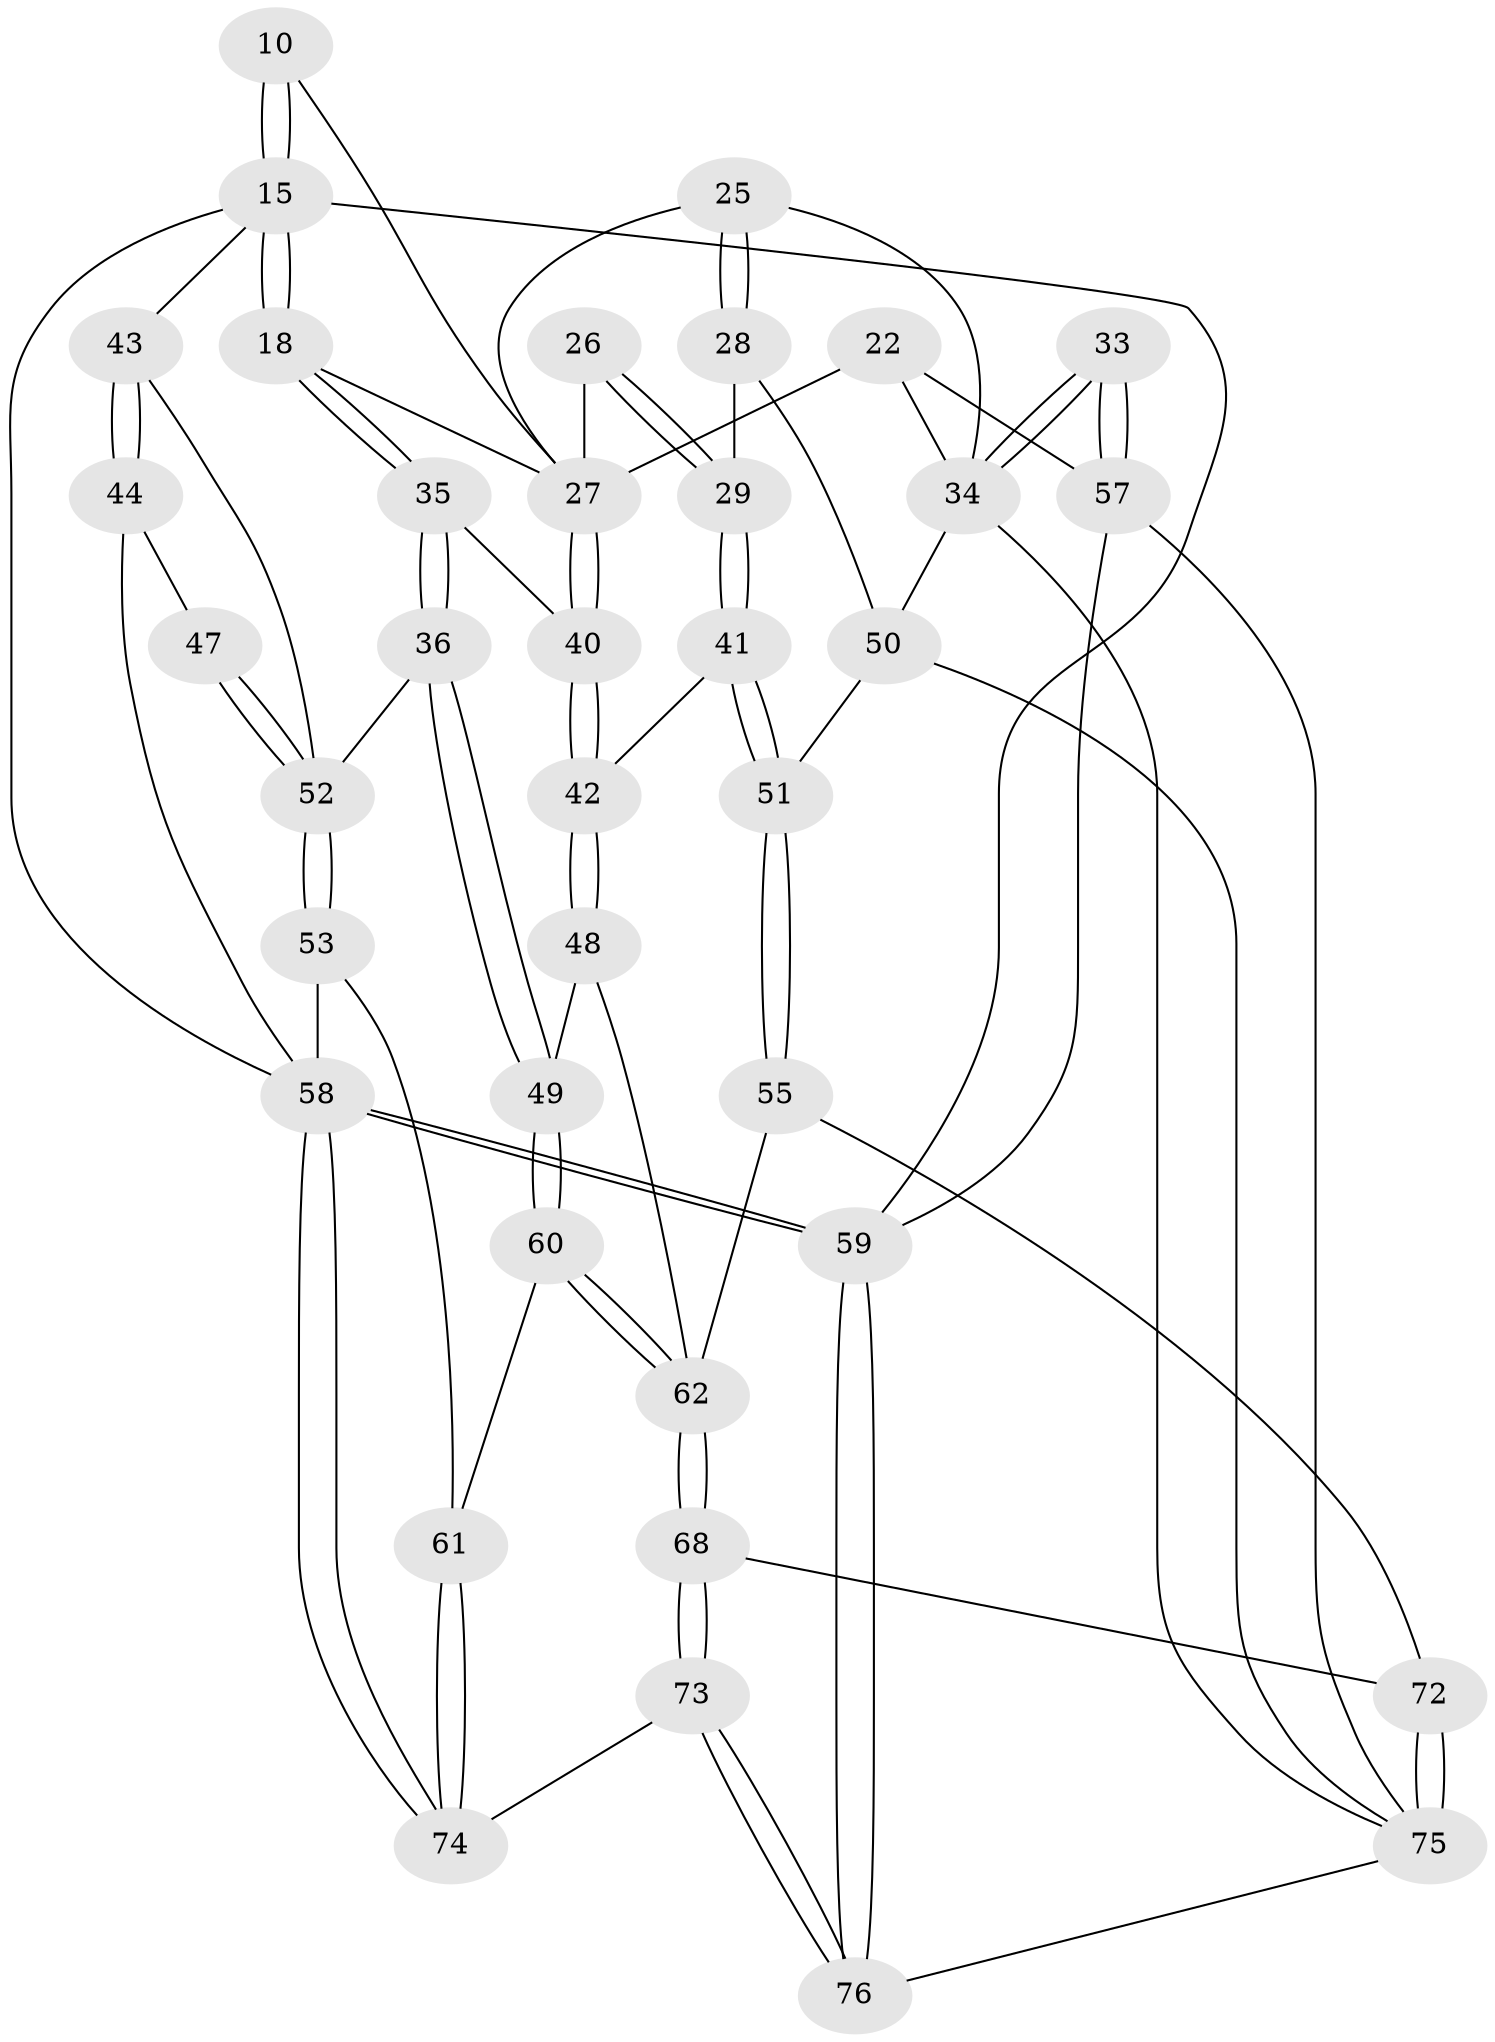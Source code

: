 // original degree distribution, {3: 0.02631578947368421, 6: 0.18421052631578946, 5: 0.5789473684210527, 4: 0.21052631578947367}
// Generated by graph-tools (version 1.1) at 2025/02/03/09/25 05:02:10]
// undirected, 38 vertices, 91 edges
graph export_dot {
graph [start="1"]
  node [color=gray90,style=filled];
  10 [pos="+0.24176245667292548+0.08942980361133646",super="+9"];
  15 [pos="+0.19564268469928592+0.2582382586701364",super="+13+11"];
  18 [pos="+0.2602276137081936+0.27623401421720595"];
  22 [pos="+1+0.1179627746130873",super="+7+21"];
  25 [pos="+0.7823853731903018+0.23374603434982036"];
  26 [pos="+0.546816979334956+0.3698055085379784"];
  27 [pos="+0.5192942753483416+0.3716801267386145",super="+20+19"];
  28 [pos="+0.6714681505357578+0.4727398527298255"];
  29 [pos="+0.6350131747820963+0.45592236159400334"];
  33 [pos="+1+0.6247831666352891"];
  34 [pos="+0.8545437935666049+0.5780204720320544",super="+31+30"];
  35 [pos="+0.2803912606022999+0.49732569829151635"];
  36 [pos="+0.2589700710649501+0.5592914579352876"];
  40 [pos="+0.46722265998877327+0.43450393652391595"];
  41 [pos="+0.5073785498401204+0.6002885104393945"];
  42 [pos="+0.4419863882162283+0.5706786586761909"];
  43 [pos="+0.020662361022882412+0.5127672658197581",super="+39"];
  44 [pos="+0+0.5574316388648253"];
  47 [pos="+0.04169655650048724+0.5914260022320795"];
  48 [pos="+0.3188913896177315+0.6176139999962506"];
  49 [pos="+0.3051403291294407+0.6066795829109288"];
  50 [pos="+0.5635888187572528+0.6818065983631595",super="+32"];
  51 [pos="+0.518663713317166+0.6292074431769169"];
  52 [pos="+0.07997784758972819+0.7335559426656413",super="+37+46"];
  53 [pos="+0.06478031113737234+0.771816020357926"];
  55 [pos="+0.39365039611829866+0.7082182607925288"];
  57 [pos="+1+1",super="+2"];
  58 [pos="+0+1",super="+54+45"];
  59 [pos="+0+1",super="+3"];
  60 [pos="+0.14776575765037847+0.792814129168842"];
  61 [pos="+0.13514492743332757+0.792222159271863"];
  62 [pos="+0.2799110873066109+0.8199199137652204",super="+56"];
  68 [pos="+0.2825477769463352+0.825024142125473"];
  72 [pos="+0.4836267567808629+1",super="+67+65+64"];
  73 [pos="+0.26586478824724863+0.9712217079639454"];
  74 [pos="+0.17879235983279076+0.9275075803549597"];
  75 [pos="+0.47843092411862087+1",super="+71+63+70"];
  76 [pos="+0.3222011268645253+1"];
  10 -- 15 [weight=3];
  10 -- 15;
  10 -- 27;
  15 -- 18;
  15 -- 18;
  15 -- 43;
  15 -- 58;
  15 -- 59;
  18 -- 35;
  18 -- 35;
  18 -- 27;
  22 -- 57 [weight=2];
  22 -- 34 [weight=2];
  22 -- 27 [weight=2];
  25 -- 28;
  25 -- 28;
  25 -- 34;
  25 -- 27;
  26 -- 27 [weight=2];
  26 -- 29;
  26 -- 29;
  27 -- 40;
  27 -- 40;
  28 -- 29;
  28 -- 50;
  29 -- 41;
  29 -- 41;
  33 -- 34 [weight=2];
  33 -- 34;
  33 -- 57;
  33 -- 57;
  34 -- 75;
  34 -- 50;
  35 -- 36;
  35 -- 36;
  35 -- 40;
  36 -- 49;
  36 -- 49;
  36 -- 52;
  40 -- 42;
  40 -- 42;
  41 -- 42;
  41 -- 51;
  41 -- 51;
  42 -- 48;
  42 -- 48;
  43 -- 44;
  43 -- 44;
  43 -- 52 [weight=2];
  44 -- 47;
  44 -- 58;
  47 -- 52 [weight=2];
  47 -- 52;
  48 -- 49;
  48 -- 62;
  49 -- 60;
  49 -- 60;
  50 -- 51;
  50 -- 75;
  51 -- 55;
  51 -- 55;
  52 -- 53;
  52 -- 53;
  53 -- 61;
  53 -- 58;
  55 -- 72;
  55 -- 62;
  57 -- 59 [weight=2];
  57 -- 75;
  58 -- 59 [weight=2];
  58 -- 59;
  58 -- 74;
  58 -- 74;
  59 -- 76;
  59 -- 76;
  60 -- 61;
  60 -- 62;
  60 -- 62;
  61 -- 74;
  61 -- 74;
  62 -- 68;
  62 -- 68;
  68 -- 73;
  68 -- 73;
  68 -- 72;
  72 -- 75 [weight=4];
  72 -- 75;
  73 -- 74;
  73 -- 76;
  73 -- 76;
  75 -- 76;
}
